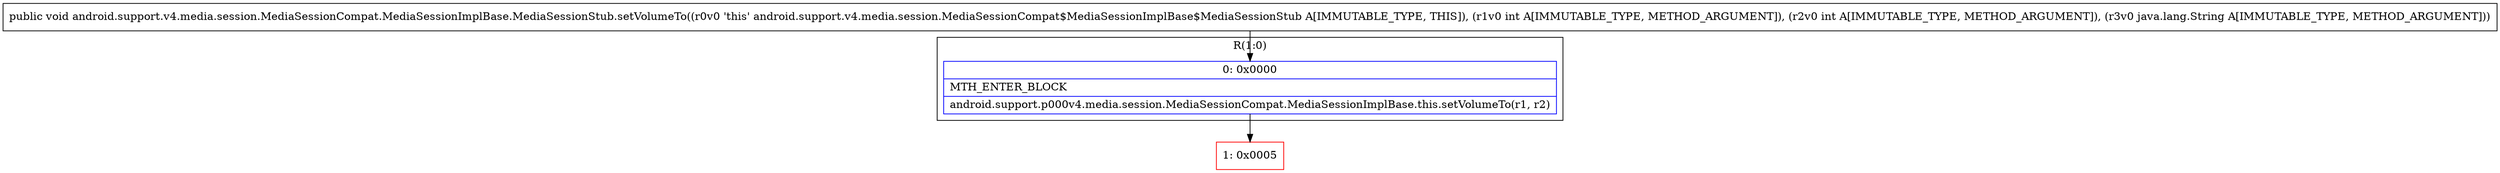 digraph "CFG forandroid.support.v4.media.session.MediaSessionCompat.MediaSessionImplBase.MediaSessionStub.setVolumeTo(IILjava\/lang\/String;)V" {
subgraph cluster_Region_504661167 {
label = "R(1:0)";
node [shape=record,color=blue];
Node_0 [shape=record,label="{0\:\ 0x0000|MTH_ENTER_BLOCK\l|android.support.p000v4.media.session.MediaSessionCompat.MediaSessionImplBase.this.setVolumeTo(r1, r2)\l}"];
}
Node_1 [shape=record,color=red,label="{1\:\ 0x0005}"];
MethodNode[shape=record,label="{public void android.support.v4.media.session.MediaSessionCompat.MediaSessionImplBase.MediaSessionStub.setVolumeTo((r0v0 'this' android.support.v4.media.session.MediaSessionCompat$MediaSessionImplBase$MediaSessionStub A[IMMUTABLE_TYPE, THIS]), (r1v0 int A[IMMUTABLE_TYPE, METHOD_ARGUMENT]), (r2v0 int A[IMMUTABLE_TYPE, METHOD_ARGUMENT]), (r3v0 java.lang.String A[IMMUTABLE_TYPE, METHOD_ARGUMENT])) }"];
MethodNode -> Node_0;
Node_0 -> Node_1;
}


